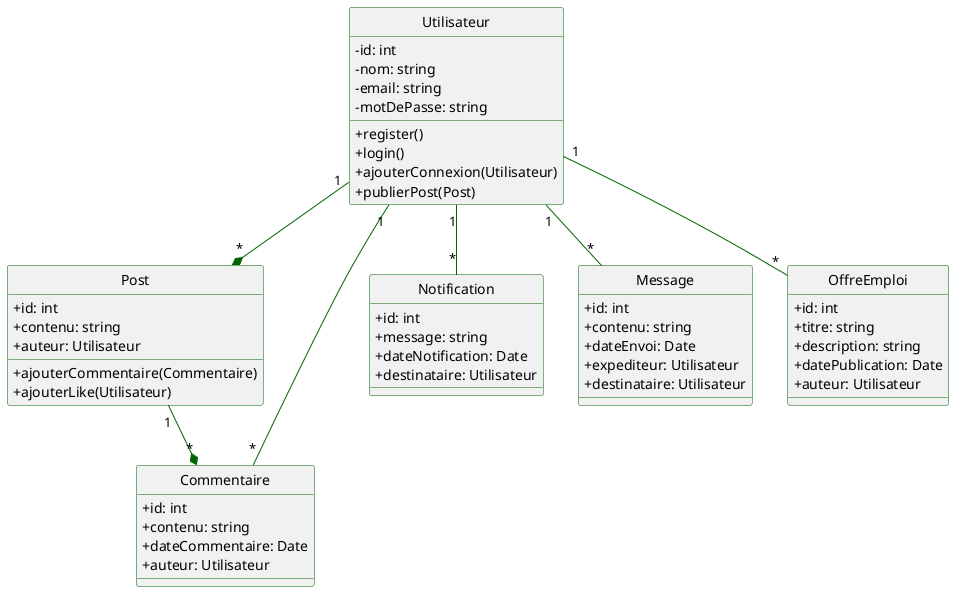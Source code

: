 @startuml linkdev
@startuml support_tickets
hide circle

skinparam classAttributeIconSize 0

skinparam class {
    BorderColor DarkGreen
    ArrowColor DarkGreen
}


class Utilisateur {
  -id: int
  -nom: string
  -email: string
  -motDePasse: string
  +register()
  +login()
  +ajouterConnexion(Utilisateur)
  +publierPost(Post)

}

class Post {
  +id: int
  +contenu: string
  +auteur: Utilisateur
  +ajouterCommentaire(Commentaire)
  +ajouterLike(Utilisateur)
}

class Commentaire {
  +id: int
  +contenu: string
  +dateCommentaire: Date
  +auteur: Utilisateur
}

class Notification {
  +id: int
  +message: string
  +dateNotification: Date
  +destinataire: Utilisateur
}

class Message {
  +id: int
  +contenu: string
  +dateEnvoi: Date
  +expediteur: Utilisateur
  +destinataire: Utilisateur
}

class OffreEmploi {
  +id: int
  +titre: string
  +description: string
  +datePublication: Date
  +auteur: Utilisateur
}

Utilisateur "1" --* "*" Post 
Utilisateur "1" -- "*" Commentaire
Utilisateur "1" -- "*" Notification 
Utilisateur "1" -- "*" Message 
Utilisateur "1" -- "*" OffreEmploi 
Post "1" --* "*" Commentaire  

@enduml
